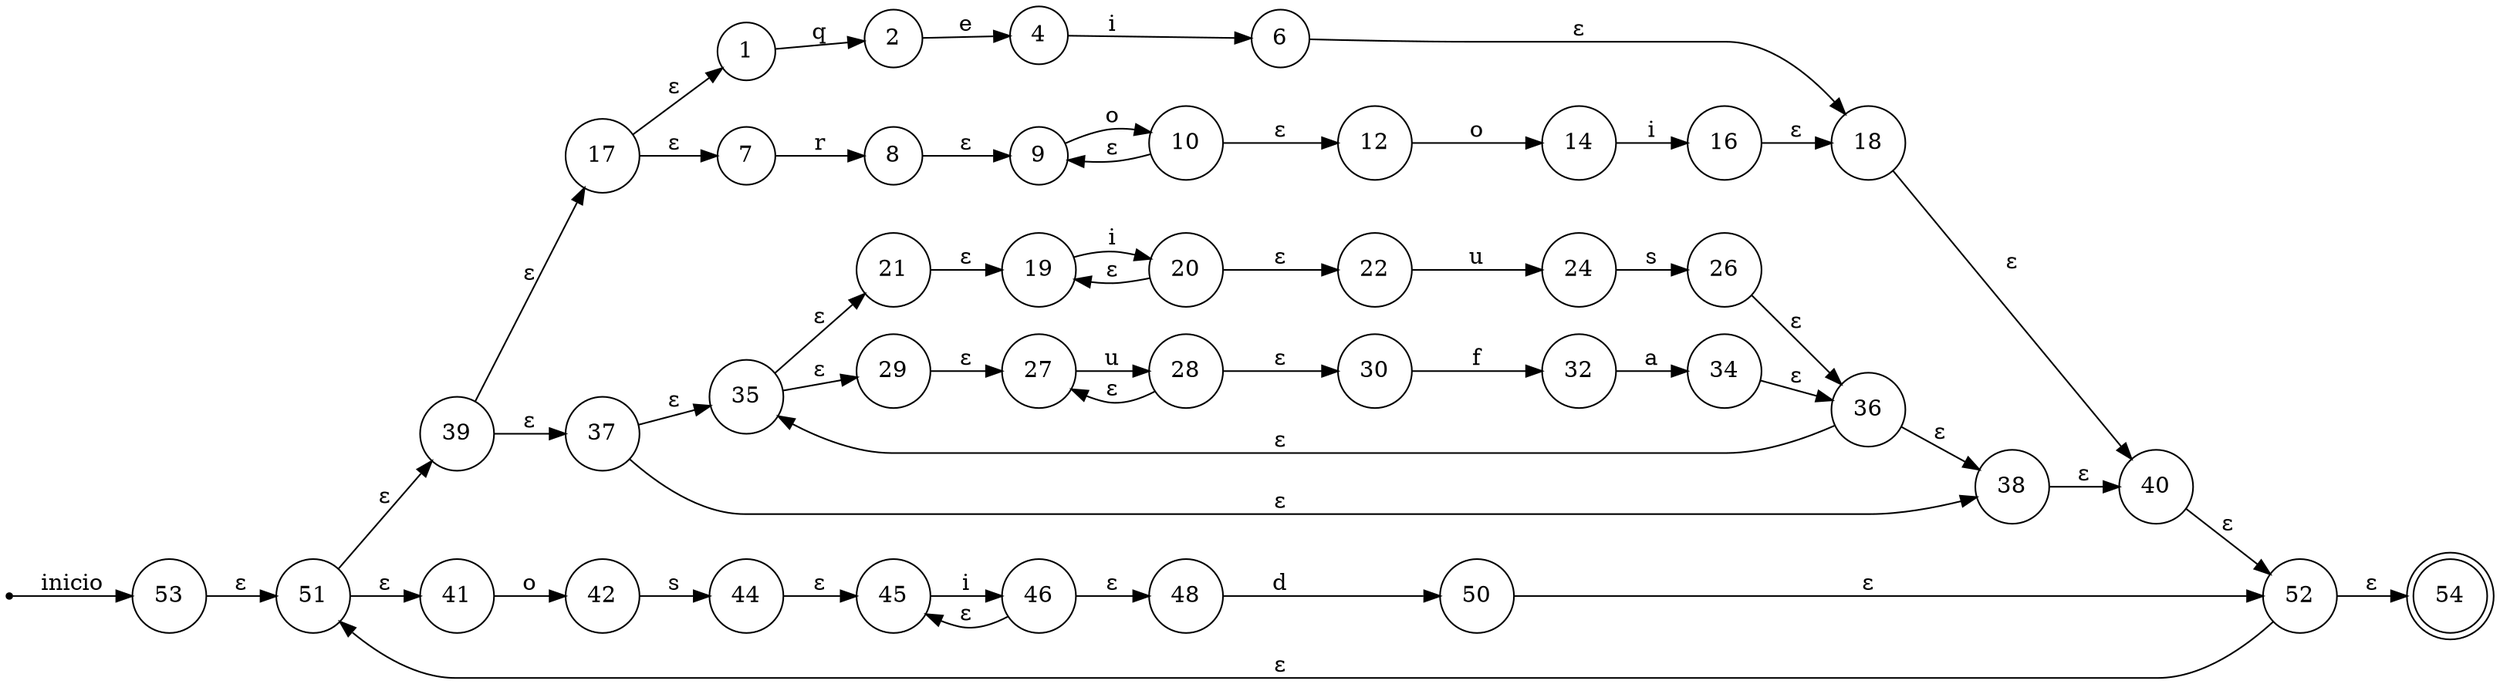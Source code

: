 digraph automata{
inicio[shape=point];
node[shape=circle];
rankdir = LR;
inicio -> 53[label="inicio"];
54[shape=doublecircle];
53 -> 51[label="&epsilon;"];
51 -> 39[label="&epsilon;"];
51 -> 41[label="&epsilon;"];
39 -> 17[label="&epsilon;"];
39 -> 37[label="&epsilon;"];
17 -> 1[label="&epsilon;"];
17 -> 7[label="&epsilon;"];
1 -> 2[label="q"];
2 -> 4[label="e"];
4 -> 6[label="i"];
6 -> 18[label="&epsilon;"];
18 -> 40[label="&epsilon;"];
40 -> 52[label="&epsilon;"];
52 -> 54[label="&epsilon;"];
52 -> 51[label="&epsilon;"];
7 -> 8[label="r"];
8 -> 9[label="&epsilon;"];
9 -> 10[label="o"];
10 -> 12[label="&epsilon;"];
10 -> 9[label="&epsilon;"];
12 -> 14[label="o"];
14 -> 16[label="i"];
16 -> 18[label="&epsilon;"];
37 -> 35[label="&epsilon;"];
37 -> 38[label="&epsilon;"];
35 -> 21[label="&epsilon;"];
35 -> 29[label="&epsilon;"];
21 -> 19[label="&epsilon;"];
19 -> 20[label="i"];
20 -> 22[label="&epsilon;"];
20 -> 19[label="&epsilon;"];
22 -> 24[label="u"];
24 -> 26[label="s"];
26 -> 36[label="&epsilon;"];
36 -> 38[label="&epsilon;"];
36 -> 35[label="&epsilon;"];
38 -> 40[label="&epsilon;"];
29 -> 27[label="&epsilon;"];
27 -> 28[label="u"];
28 -> 30[label="&epsilon;"];
28 -> 27[label="&epsilon;"];
30 -> 32[label="f"];
32 -> 34[label="a"];
34 -> 36[label="&epsilon;"];
41 -> 42[label="o"];
42 -> 44[label="s"];
44 -> 45[label="&epsilon;"];
45 -> 46[label="i"];
46 -> 48[label="&epsilon;"];
46 -> 45[label="&epsilon;"];
48 -> 50[label="d"];
50 -> 52[label="&epsilon;"];
}